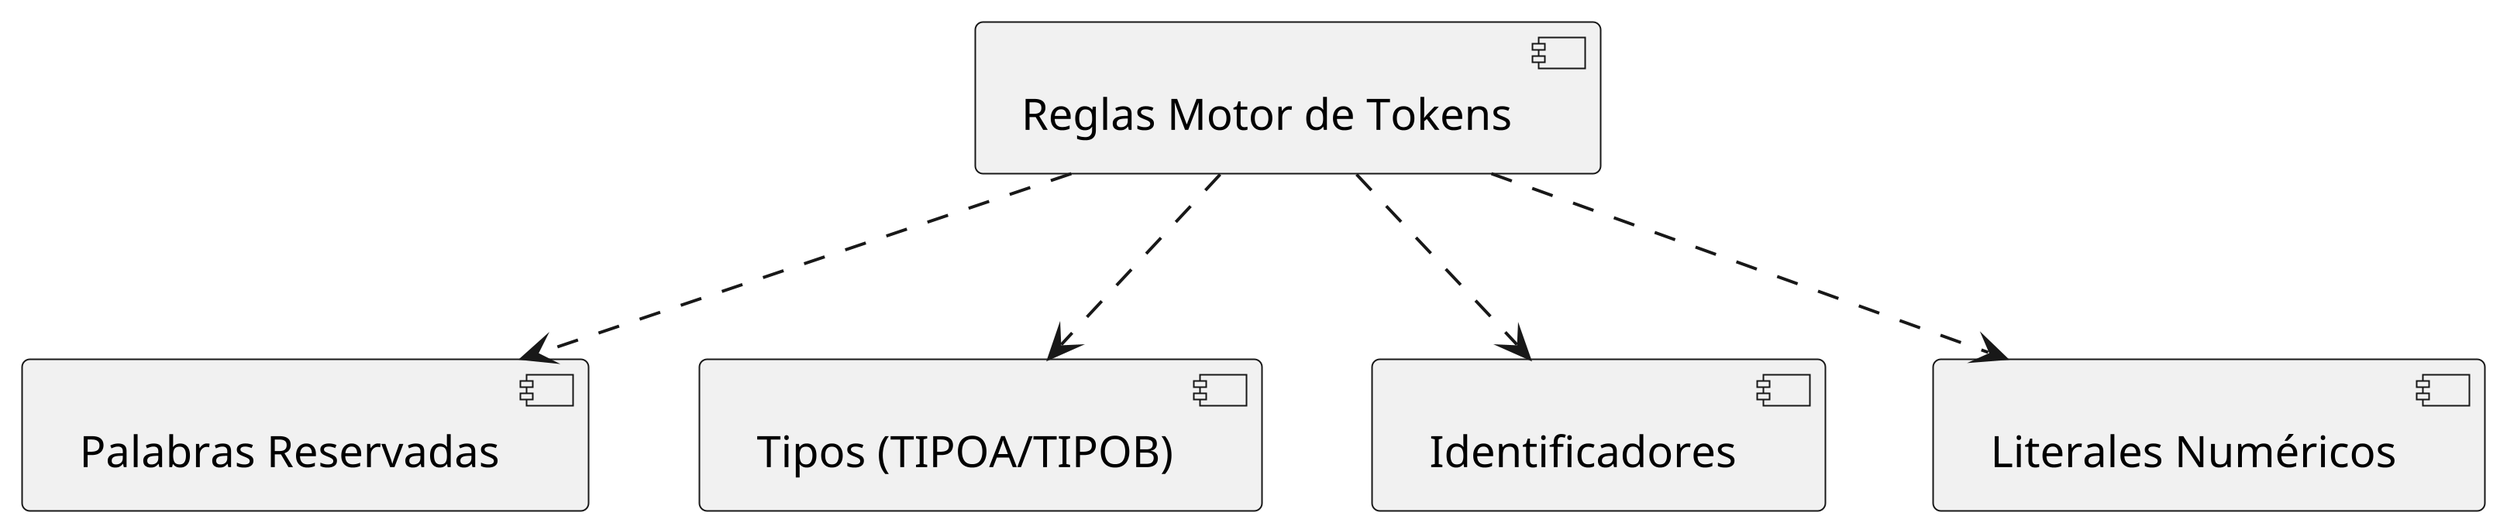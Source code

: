 @startuml
scale 4

' El Motor de Tokens utiliza las siguientes reglas:
[Reglas Motor de Tokens ] ..> [ Palabras Reservadas ]
[Reglas Motor de Tokens ] ..> [ Tipos (TIPOA/TIPOB) ]
[Reglas Motor de Tokens ] ..> [ Identificadores ]
[Reglas Motor de Tokens ] ..> [ Literales Numéricos ]

@enduml